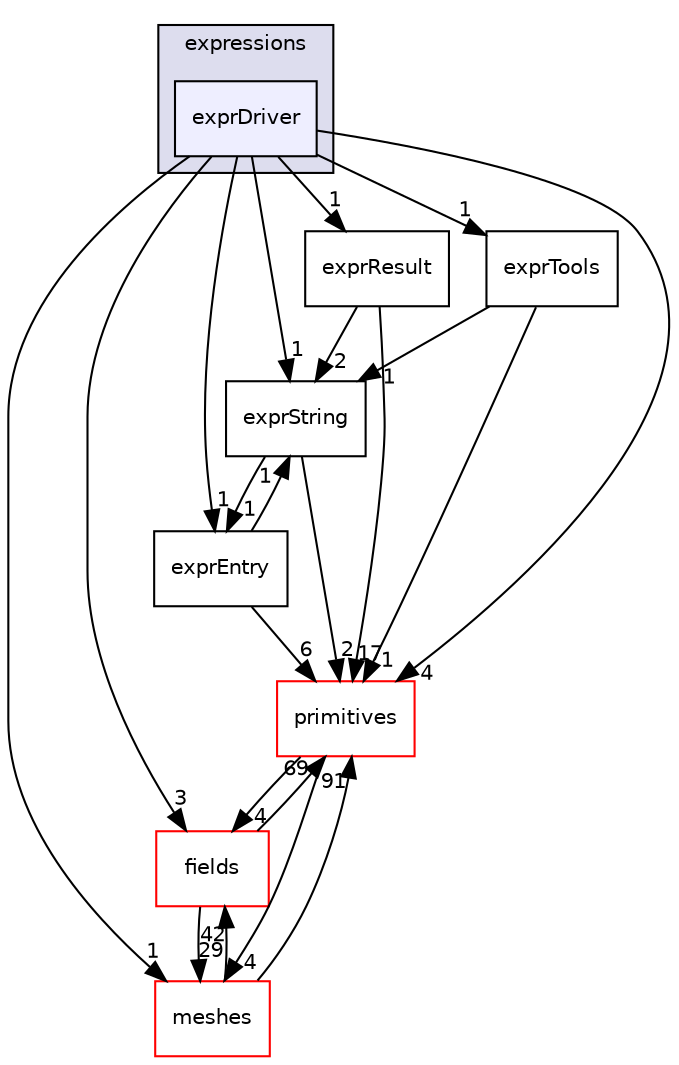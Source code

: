 digraph "src/OpenFOAM/expressions/exprDriver" {
  bgcolor=transparent;
  compound=true
  node [ fontsize="10", fontname="Helvetica"];
  edge [ labelfontsize="10", labelfontname="Helvetica"];
  subgraph clusterdir_fa8eb60ad2eb9e73026ecc23442a4b28 {
    graph [ bgcolor="#ddddee", pencolor="black", label="expressions" fontname="Helvetica", fontsize="10", URL="dir_fa8eb60ad2eb9e73026ecc23442a4b28.html"]
  dir_71f4122e1929cd839bb42383032dcb3b [shape=box, label="exprDriver", style="filled", fillcolor="#eeeeff", pencolor="black", URL="dir_71f4122e1929cd839bb42383032dcb3b.html"];
  }
  dir_c5eca7044a576a4b35d290bad5d84279 [shape=box label="exprTools" URL="dir_c5eca7044a576a4b35d290bad5d84279.html"];
  dir_962442b8f989d5529fab5e0f0e4ffb74 [shape=box label="fields" color="red" URL="dir_962442b8f989d5529fab5e0f0e4ffb74.html"];
  dir_1b11841e026df121d694f90dd49df13d [shape=box label="exprResult" URL="dir_1b11841e026df121d694f90dd49df13d.html"];
  dir_9e204a2a1909bee6647bf96dcf40010d [shape=box label="exprString" URL="dir_9e204a2a1909bee6647bf96dcf40010d.html"];
  dir_aa2423979fb45fc41c393a5db370ab21 [shape=box label="meshes" color="red" URL="dir_aa2423979fb45fc41c393a5db370ab21.html"];
  dir_717b75f27ac67074cba8ef767cf60063 [shape=box label="exprEntry" URL="dir_717b75f27ac67074cba8ef767cf60063.html"];
  dir_3e50f45338116b169052b428016851aa [shape=box label="primitives" color="red" URL="dir_3e50f45338116b169052b428016851aa.html"];
  dir_c5eca7044a576a4b35d290bad5d84279->dir_9e204a2a1909bee6647bf96dcf40010d [headlabel="1", labeldistance=1.5 headhref="dir_002303_002302.html"];
  dir_c5eca7044a576a4b35d290bad5d84279->dir_3e50f45338116b169052b428016851aa [headlabel="1", labeldistance=1.5 headhref="dir_002303_002628.html"];
  dir_962442b8f989d5529fab5e0f0e4ffb74->dir_aa2423979fb45fc41c393a5db370ab21 [headlabel="29", labeldistance=1.5 headhref="dir_002305_002525.html"];
  dir_962442b8f989d5529fab5e0f0e4ffb74->dir_3e50f45338116b169052b428016851aa [headlabel="69", labeldistance=1.5 headhref="dir_002305_002628.html"];
  dir_1b11841e026df121d694f90dd49df13d->dir_9e204a2a1909bee6647bf96dcf40010d [headlabel="2", labeldistance=1.5 headhref="dir_002301_002302.html"];
  dir_1b11841e026df121d694f90dd49df13d->dir_3e50f45338116b169052b428016851aa [headlabel="17", labeldistance=1.5 headhref="dir_002301_002628.html"];
  dir_9e204a2a1909bee6647bf96dcf40010d->dir_717b75f27ac67074cba8ef767cf60063 [headlabel="1", labeldistance=1.5 headhref="dir_002302_002299.html"];
  dir_9e204a2a1909bee6647bf96dcf40010d->dir_3e50f45338116b169052b428016851aa [headlabel="2", labeldistance=1.5 headhref="dir_002302_002628.html"];
  dir_aa2423979fb45fc41c393a5db370ab21->dir_962442b8f989d5529fab5e0f0e4ffb74 [headlabel="42", labeldistance=1.5 headhref="dir_002525_002305.html"];
  dir_aa2423979fb45fc41c393a5db370ab21->dir_3e50f45338116b169052b428016851aa [headlabel="91", labeldistance=1.5 headhref="dir_002525_002628.html"];
  dir_717b75f27ac67074cba8ef767cf60063->dir_9e204a2a1909bee6647bf96dcf40010d [headlabel="1", labeldistance=1.5 headhref="dir_002299_002302.html"];
  dir_717b75f27ac67074cba8ef767cf60063->dir_3e50f45338116b169052b428016851aa [headlabel="6", labeldistance=1.5 headhref="dir_002299_002628.html"];
  dir_3e50f45338116b169052b428016851aa->dir_962442b8f989d5529fab5e0f0e4ffb74 [headlabel="4", labeldistance=1.5 headhref="dir_002628_002305.html"];
  dir_3e50f45338116b169052b428016851aa->dir_aa2423979fb45fc41c393a5db370ab21 [headlabel="4", labeldistance=1.5 headhref="dir_002628_002525.html"];
  dir_71f4122e1929cd839bb42383032dcb3b->dir_c5eca7044a576a4b35d290bad5d84279 [headlabel="1", labeldistance=1.5 headhref="dir_002298_002303.html"];
  dir_71f4122e1929cd839bb42383032dcb3b->dir_962442b8f989d5529fab5e0f0e4ffb74 [headlabel="3", labeldistance=1.5 headhref="dir_002298_002305.html"];
  dir_71f4122e1929cd839bb42383032dcb3b->dir_1b11841e026df121d694f90dd49df13d [headlabel="1", labeldistance=1.5 headhref="dir_002298_002301.html"];
  dir_71f4122e1929cd839bb42383032dcb3b->dir_9e204a2a1909bee6647bf96dcf40010d [headlabel="1", labeldistance=1.5 headhref="dir_002298_002302.html"];
  dir_71f4122e1929cd839bb42383032dcb3b->dir_aa2423979fb45fc41c393a5db370ab21 [headlabel="1", labeldistance=1.5 headhref="dir_002298_002525.html"];
  dir_71f4122e1929cd839bb42383032dcb3b->dir_717b75f27ac67074cba8ef767cf60063 [headlabel="1", labeldistance=1.5 headhref="dir_002298_002299.html"];
  dir_71f4122e1929cd839bb42383032dcb3b->dir_3e50f45338116b169052b428016851aa [headlabel="4", labeldistance=1.5 headhref="dir_002298_002628.html"];
}
